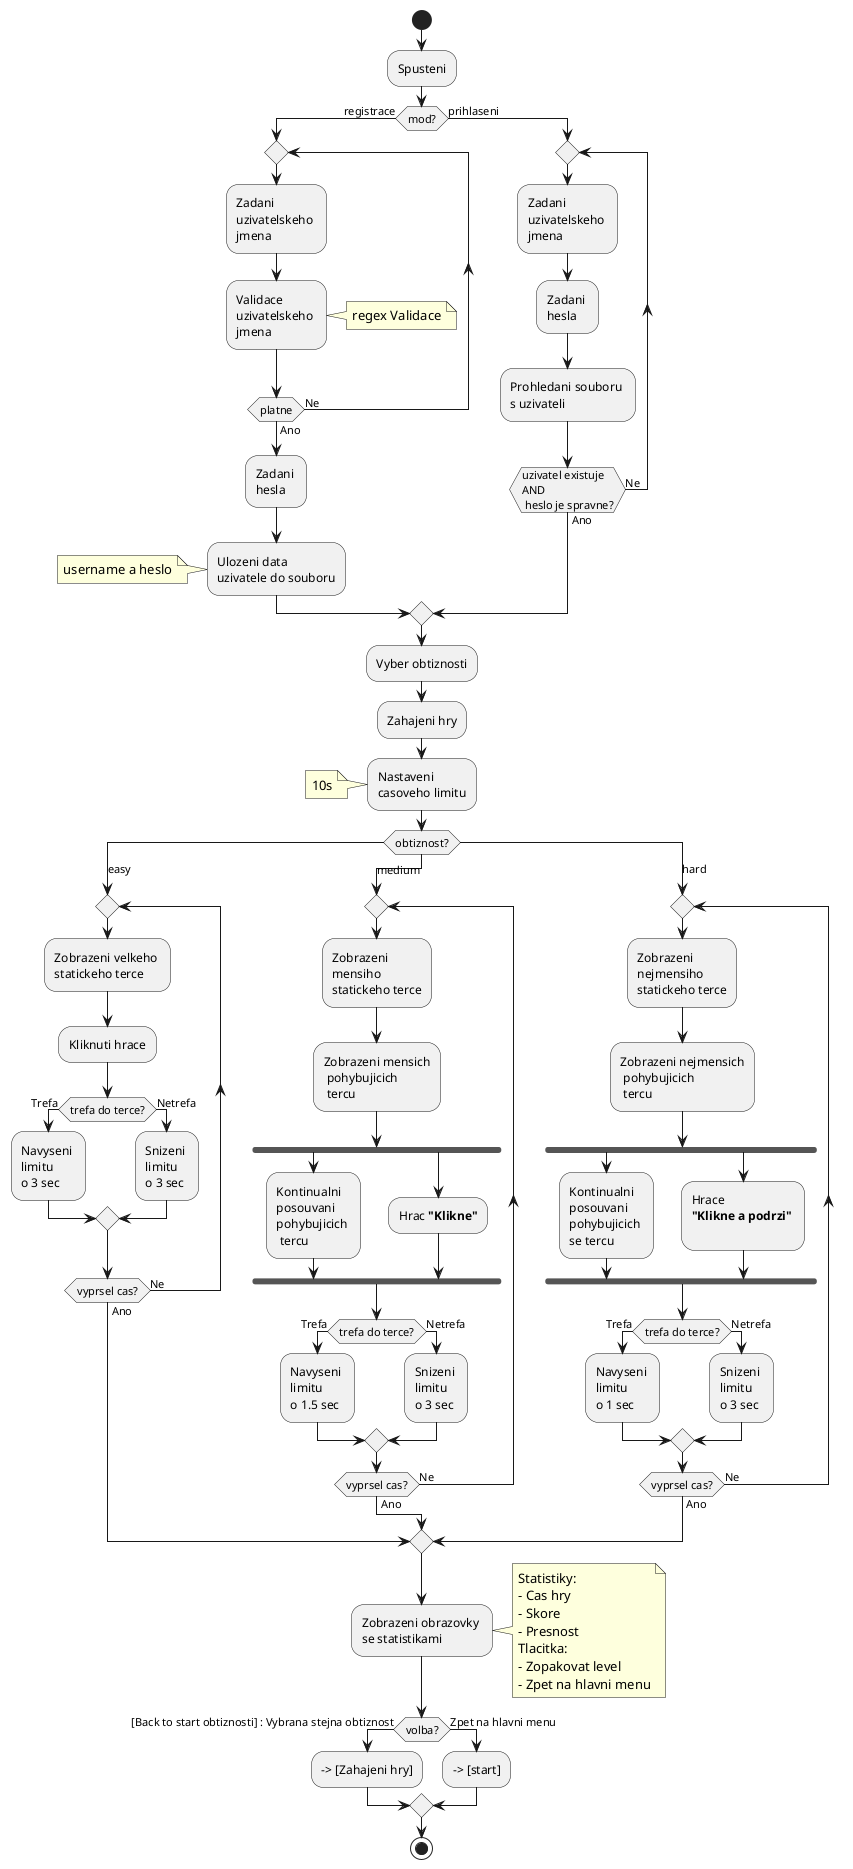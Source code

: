 @startuml
start
    :Spusteni;
    if(mod?) then (registrace)
        repeat     
            :Zadani \nuzivatelskeho \njmena;
            :Validace \nuzivatelskeho \njmena;
            note right: regex Validace
        repeat while (platne) is (Ne) not (Ano)
        :Zadani \nhesla;
        :Ulozeni data \nuzivatele do souboru;
        note left: username a heslo
    else (prihlaseni)
        repeat     
            :Zadani \nuzivatelskeho \njmena;
            :Zadani \nhesla;
            :Prohledani souboru \ns uzivateli;
        repeat while (uzivatel existuje \nAND\n heslo je spravne?) is (Ne) not (Ano)
    end if    
    :Vyber obtiznosti;
    :Zahajeni hry;
    :Nastaveni \ncasoveho limitu;
    note left: 10s
    switch(obtiznost?)
    case (easy)
        repeat 
            :Zobrazeni velkeho \nstatickeho terce;
            :Kliknuti hrace;
            if(trefa do terce?) then (Trefa)
                :Navyseni \nlimitu \no 3 sec ;
            else (Netrefa)
                :Snizeni \nlimitu \no 3 sec ;
            end if
        repeat while (vyprsel cas?) is (Ne) not (Ano)
    case (medium)
        repeat 
            :Zobrazeni \nmensiho \nstatickeho terce;
            :Zobrazeni mensich\n pohybujicich\n tercu;
            fork
                :Kontinualni \nposouvani\npohybujicich \n tercu;
            fork again    
                :Hrac <b>"Klikne"</b>;
            end fork
            if(trefa do terce?) then (Trefa)
                :Navyseni \nlimitu \no 1.5 sec ;
            else (Netrefa)
                :Snizeni \nlimitu \no 3 sec ;
            end if
        repeat while (vyprsel cas?) is (Ne) not (Ano)
    case (hard)
        repeat 
            :Zobrazeni \nnejmensiho \nstatickeho terce;
            :Zobrazeni nejmensich\n pohybujicich\n tercu;
            fork
                :Kontinualni \nposouvani \npohybujicich \nse tercu;
            fork again    
                :Hrace \n<b>"Klikne a podrzi"</b> \n;
            end fork
            if(trefa do terce?) then (Trefa)
                :Navyseni \nlimitu \no 1 sec ;
            else (Netrefa)
                :Snizeni \nlimitu \no 3 sec ;
            end if
        repeat while (vyprsel cas?) is (Ne) not (Ano)
    endswitch
    :Zobrazeni obrazovky \nse statistikami;
    note right
        Statistiky:
        - Cas hry
        - Skore
        - Presnost
        Tlacitka:
        - Zopakovat level
        - Zpet na hlavni menu
    end note
    if(volba?) then (Zopakovat level)
        -> [Back to start obtiznosti] : Vybrana stejna obtiznost;
        --> [Zahajeni hry]
    else (Zpet na hlavni menu)
        --> [start]
    end if
stop
@enduml

